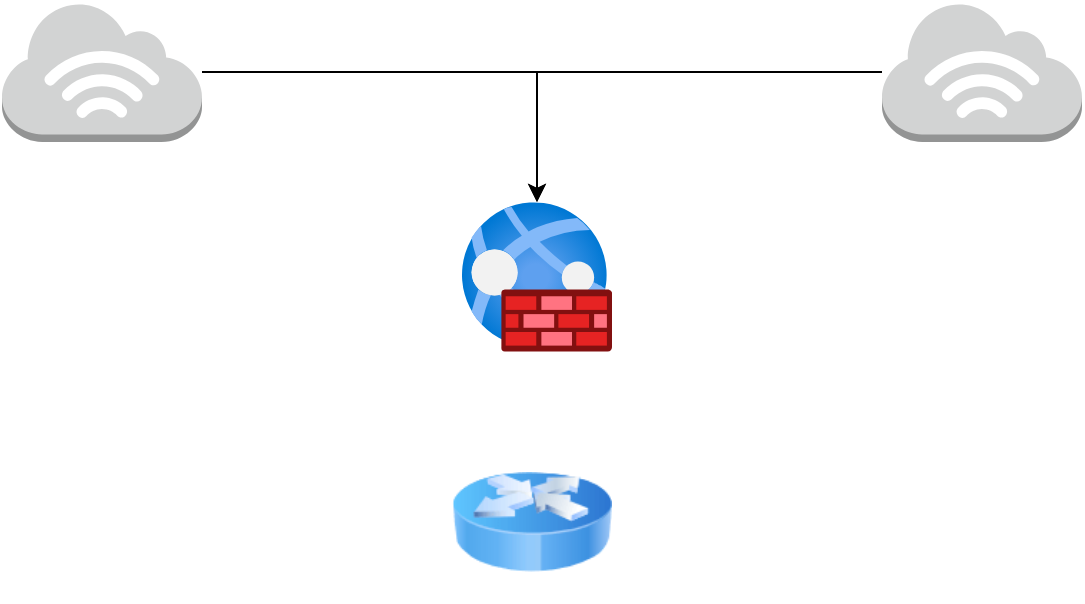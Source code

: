 <mxfile version="22.0.6" type="github">
  <diagram name="Página-1" id="FHQW5izmsKJ2NYFROuAg">
    <mxGraphModel dx="1120" dy="1305" grid="1" gridSize="10" guides="1" tooltips="1" connect="1" arrows="1" fold="1" page="1" pageScale="1" pageWidth="1169" pageHeight="827" math="0" shadow="0">
      <root>
        <mxCell id="0" />
        <mxCell id="1" parent="0" />
        <mxCell id="Uls6vSEw6MzNMp2DO8Zc-1" value="" style="image;aspect=fixed;html=1;points=[];align=center;fontSize=12;image=img/lib/azure2/networking/Web_Application_Firewall_Policies_WAF.svg;" vertex="1" parent="1">
          <mxGeometry x="490" y="-390" width="75" height="75" as="geometry" />
        </mxCell>
        <mxCell id="Uls6vSEw6MzNMp2DO8Zc-5" style="edgeStyle=orthogonalEdgeStyle;rounded=0;orthogonalLoop=1;jettySize=auto;html=1;" edge="1" parent="1" source="Uls6vSEw6MzNMp2DO8Zc-2" target="Uls6vSEw6MzNMp2DO8Zc-1">
          <mxGeometry relative="1" as="geometry" />
        </mxCell>
        <mxCell id="Uls6vSEw6MzNMp2DO8Zc-2" value="" style="outlineConnect=0;dashed=0;verticalLabelPosition=bottom;verticalAlign=top;align=center;html=1;shape=mxgraph.aws3.internet_3;fillColor=#D2D3D3;gradientColor=none;" vertex="1" parent="1">
          <mxGeometry x="260" y="-490" width="100" height="70" as="geometry" />
        </mxCell>
        <mxCell id="Uls6vSEw6MzNMp2DO8Zc-4" style="edgeStyle=orthogonalEdgeStyle;rounded=0;orthogonalLoop=1;jettySize=auto;html=1;" edge="1" parent="1" source="Uls6vSEw6MzNMp2DO8Zc-3" target="Uls6vSEw6MzNMp2DO8Zc-1">
          <mxGeometry relative="1" as="geometry" />
        </mxCell>
        <mxCell id="Uls6vSEw6MzNMp2DO8Zc-3" value="" style="outlineConnect=0;dashed=0;verticalLabelPosition=bottom;verticalAlign=top;align=center;html=1;shape=mxgraph.aws3.internet_3;fillColor=#D2D3D3;gradientColor=none;" vertex="1" parent="1">
          <mxGeometry x="700" y="-490" width="100" height="70" as="geometry" />
        </mxCell>
        <mxCell id="Uls6vSEw6MzNMp2DO8Zc-7" value="" style="image;html=1;image=img/lib/clip_art/networking/Router_Icon_128x128.png" vertex="1" parent="1">
          <mxGeometry x="485" y="-270" width="80" height="80" as="geometry" />
        </mxCell>
      </root>
    </mxGraphModel>
  </diagram>
</mxfile>

